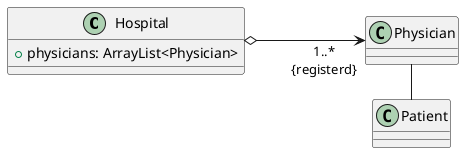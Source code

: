 @startuml step2
left to right direction
class Hospital{
    + physicians: ArrayList<Physician>
}
class Physician

Hospital o---> "1..*\n{registerd}" Physician

class Patient
Physician - Patient
@enduml